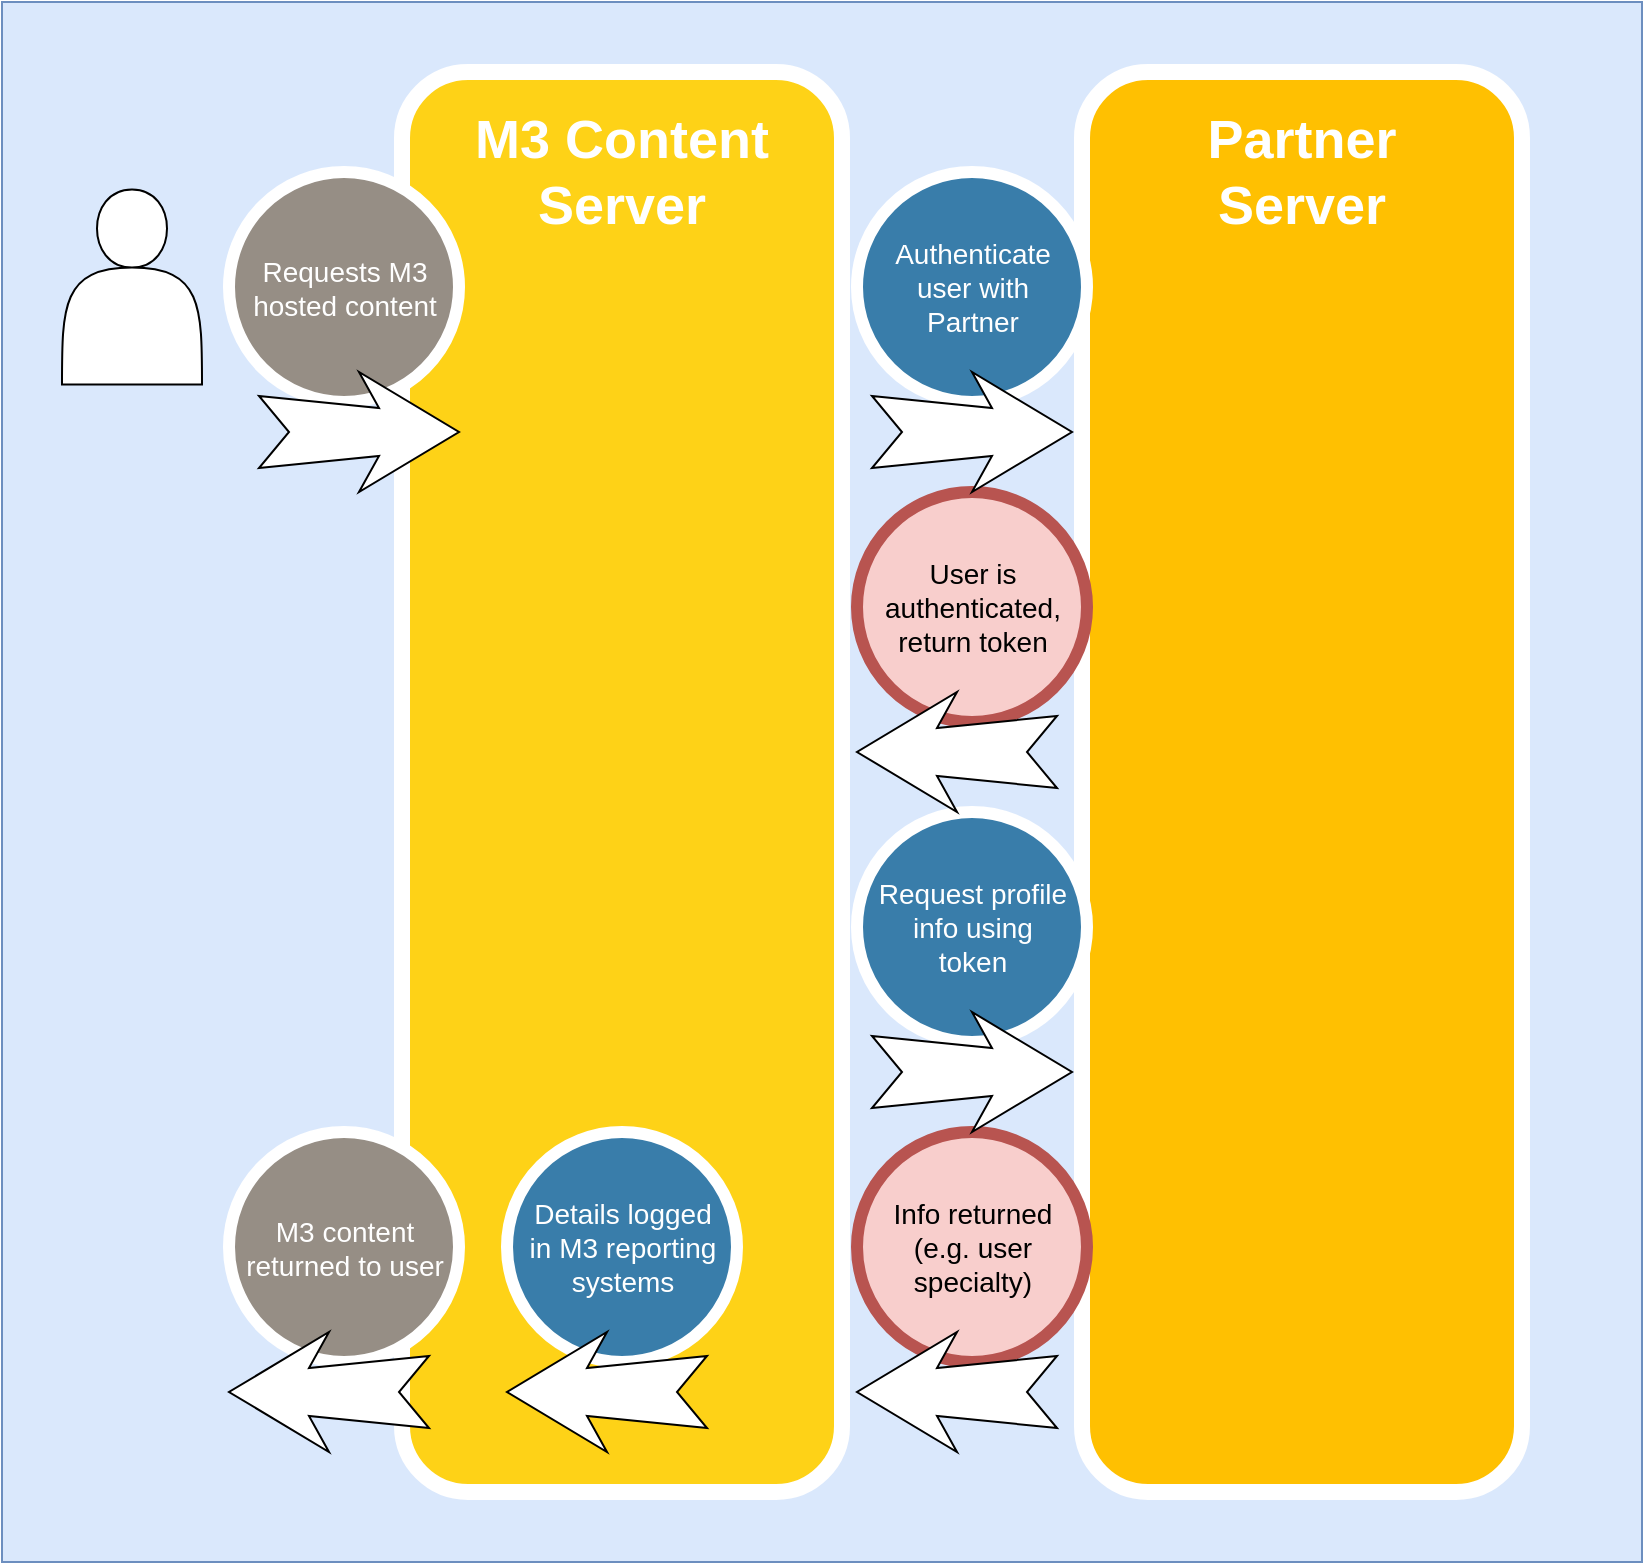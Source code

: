 <mxfile version="13.4.8" type="device"><diagram name="Page-1" id="12e1b939-464a-85fe-373e-61e167be1490"><mxGraphModel dx="1422" dy="713" grid="1" gridSize="10" guides="1" tooltips="1" connect="1" arrows="1" fold="1" page="1" pageScale="1.5" pageWidth="1169" pageHeight="826" background="#ffffff" math="0" shadow="0"><root><mxCell id="0"/><mxCell id="1" parent="0"/><mxCell id="eiSTcWuN50uOuWm16Qzp-21" value="" style="rounded=0;whiteSpace=wrap;html=1;fillColor=#dae8fc;strokeColor=#6c8ebf;" vertex="1" parent="1"><mxGeometry x="100" y="270" width="820" height="780" as="geometry"/></mxCell><mxCell id="60da8b9f42644d3a-2" value="" style="whiteSpace=wrap;html=1;rounded=1;shadow=0;strokeWidth=8;fontSize=20;align=center;fillColor=#FED217;strokeColor=#FFFFFF;" parent="1" vertex="1"><mxGeometry x="300" y="305" width="220" height="710" as="geometry"/></mxCell><mxCell id="60da8b9f42644d3a-3" value="M3 Content &lt;br&gt;Server" style="text;html=1;strokeColor=none;fillColor=none;align=center;verticalAlign=middle;whiteSpace=wrap;rounded=0;shadow=0;fontSize=27;fontColor=#FFFFFF;fontStyle=1" parent="1" vertex="1"><mxGeometry x="270" y="325" width="280" height="60" as="geometry"/></mxCell><mxCell id="60da8b9f42644d3a-8" value="Requests M3 hosted content" style="ellipse;whiteSpace=wrap;html=1;rounded=0;shadow=0;strokeWidth=6;fontSize=14;align=center;strokeColor=#FFFFFF;fontColor=#FFFFFF;fillColor=#968E85;" parent="1" vertex="1"><mxGeometry x="213.5" y="355" width="115" height="115" as="geometry"/></mxCell><mxCell id="60da8b9f42644d3a-17" value="" style="whiteSpace=wrap;html=1;rounded=1;shadow=0;strokeWidth=8;fontSize=20;align=center;fillColor=#FFC001;strokeColor=#FFFFFF;" parent="1" vertex="1"><mxGeometry x="640" y="305" width="220" height="710" as="geometry"/></mxCell><mxCell id="60da8b9f42644d3a-18" value="Partner &lt;br&gt;Server" style="text;html=1;strokeColor=none;fillColor=none;align=center;verticalAlign=middle;whiteSpace=wrap;rounded=0;shadow=0;fontSize=27;fontColor=#FFFFFF;fontStyle=1" parent="1" vertex="1"><mxGeometry x="610" y="325" width="280" height="60" as="geometry"/></mxCell><mxCell id="60da8b9f42644d3a-22" value="Authenticate user with Partner" style="ellipse;whiteSpace=wrap;html=1;rounded=0;shadow=0;strokeWidth=6;fontSize=14;align=center;fillColor=#397DAA;strokeColor=#FFFFFF;fontColor=#FFFFFF;fillOpacity=100;labelPadding=0;spacing=10;" parent="1" vertex="1"><mxGeometry x="527.5" y="355" width="115" height="115" as="geometry"/></mxCell><mxCell id="eiSTcWuN50uOuWm16Qzp-3" value="" style="shape=actor;whiteSpace=wrap;html=1;" vertex="1" parent="1"><mxGeometry x="130" y="363.75" width="70" height="97.5" as="geometry"/></mxCell><mxCell id="eiSTcWuN50uOuWm16Qzp-4" value="" style="html=1;shadow=0;dashed=0;align=center;verticalAlign=middle;shape=mxgraph.arrows2.stylisedArrow;dy=0.6;dx=40;notch=15;feather=0.4;rounded=0;strokeWidth=1;fontSize=27;" vertex="1" parent="1"><mxGeometry x="228.5" y="455" width="100" height="60" as="geometry"/></mxCell><mxCell id="eiSTcWuN50uOuWm16Qzp-8" value="User is authenticated, return token" style="ellipse;whiteSpace=wrap;html=1;rounded=0;shadow=0;strokeWidth=6;fontSize=14;align=center;fillColor=#f8cecc;strokeColor=#b85450;spacing=10;" vertex="1" parent="1"><mxGeometry x="527.5" y="515" width="115" height="115" as="geometry"/></mxCell><mxCell id="eiSTcWuN50uOuWm16Qzp-9" value="Request profile info using token" style="ellipse;whiteSpace=wrap;html=1;rounded=0;shadow=0;strokeWidth=6;fontSize=14;align=center;fillColor=#397DAA;strokeColor=#FFFFFF;fontColor=#FFFFFF;spacing=10;" vertex="1" parent="1"><mxGeometry x="527.5" y="675" width="115" height="115" as="geometry"/></mxCell><mxCell id="eiSTcWuN50uOuWm16Qzp-10" value="Info returned &lt;br&gt;(e.g. user specialty)" style="ellipse;whiteSpace=wrap;html=1;rounded=0;shadow=0;strokeWidth=6;fontSize=14;align=center;fillColor=#f8cecc;strokeColor=#b85450;labelPadding=0;" vertex="1" parent="1"><mxGeometry x="527.5" y="835" width="115" height="115" as="geometry"/></mxCell><mxCell id="eiSTcWuN50uOuWm16Qzp-11" value="M3 content returned to user" style="ellipse;whiteSpace=wrap;html=1;rounded=0;shadow=0;strokeWidth=6;fontSize=14;align=center;strokeColor=#FFFFFF;fontColor=#FFFFFF;fillColor=#968E85;" vertex="1" parent="1"><mxGeometry x="213.5" y="835" width="115" height="115" as="geometry"/></mxCell><mxCell id="eiSTcWuN50uOuWm16Qzp-12" value="" style="html=1;shadow=0;dashed=0;align=center;verticalAlign=middle;shape=mxgraph.arrows2.stylisedArrow;dy=0.6;dx=40;notch=15;feather=0.4;rounded=0;strokeWidth=1;fontSize=27;rotation=-180;" vertex="1" parent="1"><mxGeometry x="213.5" y="935" width="100" height="60" as="geometry"/></mxCell><mxCell id="eiSTcWuN50uOuWm16Qzp-13" value="" style="html=1;shadow=0;dashed=0;align=center;verticalAlign=middle;shape=mxgraph.arrows2.stylisedArrow;dy=0.6;dx=40;notch=15;feather=0.4;rounded=0;strokeWidth=1;fontSize=27;" vertex="1" parent="1"><mxGeometry x="535" y="775" width="100" height="60" as="geometry"/></mxCell><mxCell id="eiSTcWuN50uOuWm16Qzp-14" value="" style="html=1;shadow=0;dashed=0;align=center;verticalAlign=middle;shape=mxgraph.arrows2.stylisedArrow;dy=0.6;dx=40;notch=15;feather=0.4;rounded=0;strokeWidth=1;fontSize=27;rotation=-180;" vertex="1" parent="1"><mxGeometry x="527.5" y="935" width="100" height="60" as="geometry"/></mxCell><mxCell id="60da8b9f42644d3a-9" value="" style="html=1;shadow=0;dashed=0;align=center;verticalAlign=middle;shape=mxgraph.arrows2.stylisedArrow;dy=0.6;dx=40;notch=15;feather=0.4;rounded=0;strokeWidth=1;fontSize=27;" parent="1" vertex="1"><mxGeometry x="535" y="455" width="100" height="60" as="geometry"/></mxCell><mxCell id="60da8b9f42644d3a-23" value="" style="html=1;shadow=0;dashed=0;align=center;verticalAlign=middle;shape=mxgraph.arrows2.stylisedArrow;dy=0.6;dx=40;notch=15;feather=0.4;rounded=0;strokeWidth=1;fontSize=27;rotation=-180;" parent="1" vertex="1"><mxGeometry x="527.5" y="615" width="100" height="60" as="geometry"/></mxCell><mxCell id="eiSTcWuN50uOuWm16Qzp-16" value="Details logged in M3 reporting systems" style="ellipse;whiteSpace=wrap;html=1;rounded=0;shadow=0;strokeWidth=6;fontSize=14;align=center;fillColor=#397DAA;strokeColor=#FFFFFF;fontColor=#FFFFFF;spacing=10;" vertex="1" parent="1"><mxGeometry x="352.5" y="835" width="115" height="115" as="geometry"/></mxCell><mxCell id="eiSTcWuN50uOuWm16Qzp-17" value="" style="html=1;shadow=0;dashed=0;align=center;verticalAlign=middle;shape=mxgraph.arrows2.stylisedArrow;dy=0.6;dx=40;notch=15;feather=0.4;rounded=0;strokeWidth=1;fontSize=27;rotation=-180;" vertex="1" parent="1"><mxGeometry x="352.5" y="935" width="100" height="60" as="geometry"/></mxCell></root></mxGraphModel></diagram></mxfile>
